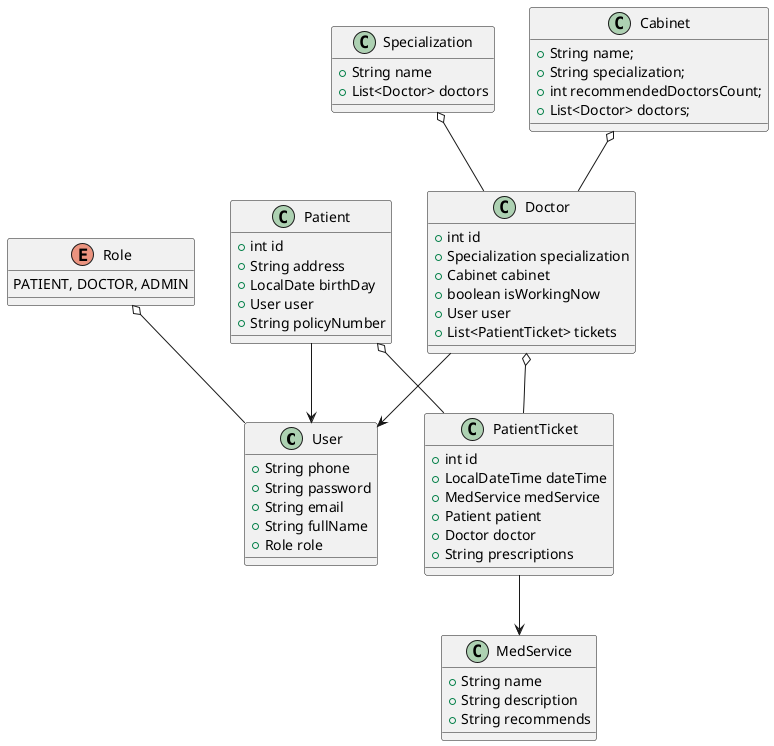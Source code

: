 @startuml


class User {
    +String phone
    +String password
    +String email
    +String fullName
    +Role role
}
class Doctor {
    +int id
    +Specialization specialization
    +Cabinet cabinet
    +boolean isWorkingNow
    +User user
    +List<PatientTicket> tickets
}
class Patient {
    +int id
    +String address
    +LocalDate birthDay
    +User user
    +String policyNumber
}
class PatientTicket {
    +int id
    +LocalDateTime dateTime
    +MedService medService
    +Patient patient
    +Doctor doctor
    +String prescriptions
}
class MedService {
    +String name
    +String description
    +String recommends
}
class Specialization {
    +String name
    +List<Doctor> doctors
}
class Cabinet {
    +String name;
    +String specialization;
    +int recommendedDoctorsCount;
    +List<Doctor> doctors;
}
enum Role {
    PATIENT, DOCTOR, ADMIN
}

Doctor --> User
Doctor o-- PatientTicket
Patient --> User
Patient o-- PatientTicket
Role o-- User
PatientTicket --> MedService
Specialization o-- Doctor
Cabinet o-- Doctor

@enduml